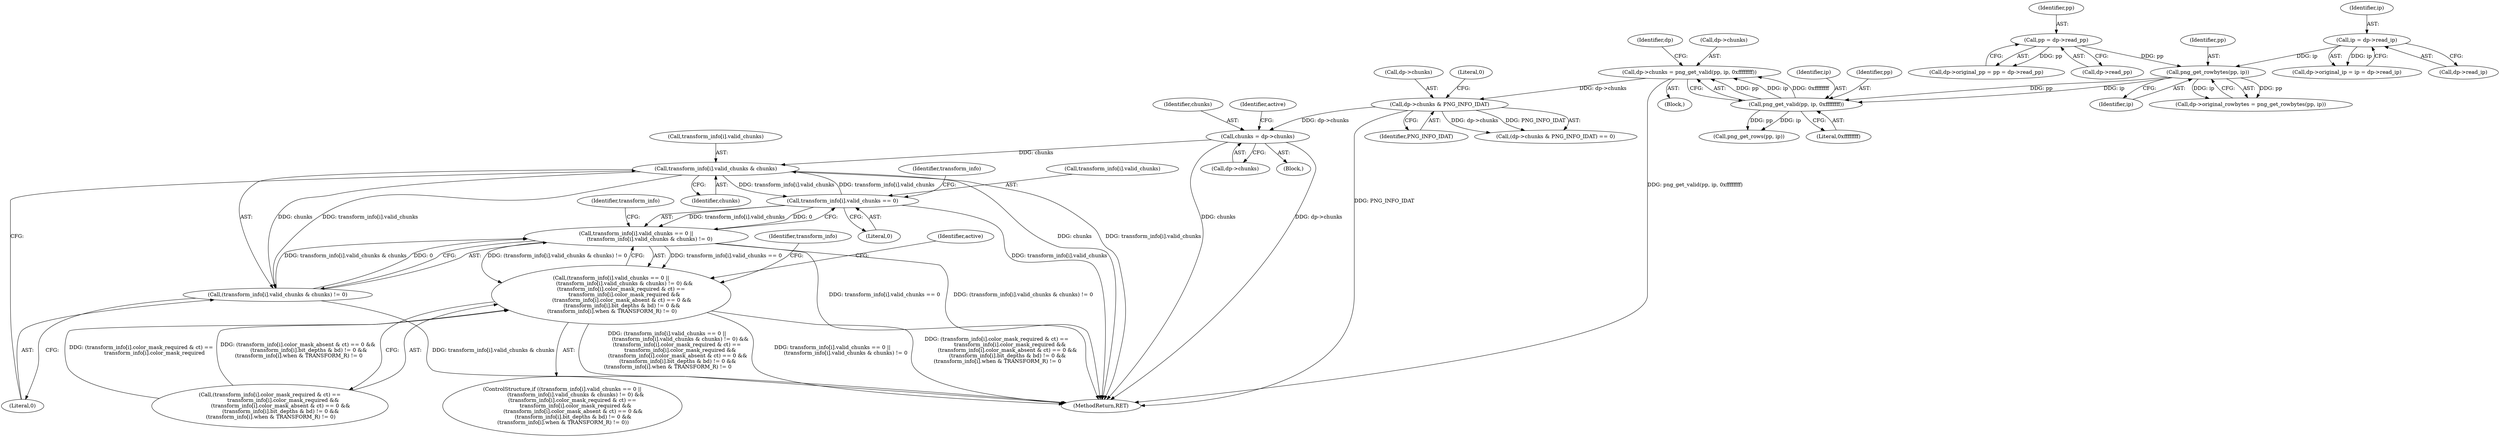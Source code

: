 digraph "0_Android_9d4853418ab2f754c2b63e091c29c5529b8b86ca_25@array" {
"1000307" [label="(Call,transform_info[i].valid_chunks & chunks)"];
"1000299" [label="(Call,transform_info[i].valid_chunks == 0)"];
"1000307" [label="(Call,transform_info[i].valid_chunks & chunks)"];
"1000244" [label="(Call,chunks = dp->chunks)"];
"1000178" [label="(Call,dp->chunks & PNG_INFO_IDAT)"];
"1000168" [label="(Call,dp->chunks = png_get_valid(pp, ip, 0xffffffff))"];
"1000172" [label="(Call,png_get_valid(pp, ip, 0xffffffff))"];
"1000155" [label="(Call,png_get_rowbytes(pp, ip))"];
"1000126" [label="(Call,pp = dp->read_pp)"];
"1000141" [label="(Call,ip = dp->read_ip)"];
"1000298" [label="(Call,transform_info[i].valid_chunks == 0 ||\n                (transform_info[i].valid_chunks & chunks) != 0)"];
"1000297" [label="(Call,(transform_info[i].valid_chunks == 0 ||\n                (transform_info[i].valid_chunks & chunks) != 0) &&\n            (transform_info[i].color_mask_required & ct) ==\n                transform_info[i].color_mask_required &&\n             (transform_info[i].color_mask_absent & ct) == 0 &&\n             (transform_info[i].bit_depths & bd) != 0 &&\n (transform_info[i].when & TRANSFORM_R) != 0)"];
"1000306" [label="(Call,(transform_info[i].valid_chunks & chunks) != 0)"];
"1000168" [label="(Call,dp->chunks = png_get_valid(pp, ip, 0xffffffff))"];
"1000128" [label="(Call,dp->read_pp)"];
"1000142" [label="(Identifier,ip)"];
"1000306" [label="(Call,(transform_info[i].valid_chunks & chunks) != 0)"];
"1000246" [label="(Call,dp->chunks)"];
"1000172" [label="(Call,png_get_valid(pp, ip, 0xffffffff))"];
"1000315" [label="(Call,(transform_info[i].color_mask_required & ct) ==\n                transform_info[i].color_mask_required &&\n             (transform_info[i].color_mask_absent & ct) == 0 &&\n             (transform_info[i].bit_depths & bd) != 0 &&\n (transform_info[i].when & TRANSFORM_R) != 0)"];
"1000245" [label="(Identifier,chunks)"];
"1000110" [label="(Block,)"];
"1000175" [label="(Literal,0xffffffff)"];
"1000182" [label="(Identifier,PNG_INFO_IDAT)"];
"1000155" [label="(Call,png_get_rowbytes(pp, ip))"];
"1000169" [label="(Call,dp->chunks)"];
"1000122" [label="(Call,dp->original_pp = pp = dp->read_pp)"];
"1000320" [label="(Identifier,transform_info)"];
"1000179" [label="(Call,dp->chunks)"];
"1000296" [label="(ControlStructure,if ((transform_info[i].valid_chunks == 0 ||\n                (transform_info[i].valid_chunks & chunks) != 0) &&\n            (transform_info[i].color_mask_required & ct) ==\n                transform_info[i].color_mask_required &&\n             (transform_info[i].color_mask_absent & ct) == 0 &&\n             (transform_info[i].bit_depths & bd) != 0 &&\n (transform_info[i].when & TRANSFORM_R) != 0))"];
"1000367" [label="(Identifier,transform_info)"];
"1000298" [label="(Call,transform_info[i].valid_chunks == 0 ||\n                (transform_info[i].valid_chunks & chunks) != 0)"];
"1000174" [label="(Identifier,ip)"];
"1000307" [label="(Call,transform_info[i].valid_chunks & chunks)"];
"1000192" [label="(Call,png_get_rows(pp, ip))"];
"1000178" [label="(Call,dp->chunks & PNG_INFO_IDAT)"];
"1000299" [label="(Call,transform_info[i].valid_chunks == 0)"];
"1000313" [label="(Identifier,chunks)"];
"1000180" [label="(Identifier,dp)"];
"1000308" [label="(Call,transform_info[i].valid_chunks)"];
"1000244" [label="(Call,chunks = dp->chunks)"];
"1000151" [label="(Call,dp->original_rowbytes = png_get_rowbytes(pp, ip))"];
"1000177" [label="(Call,(dp->chunks & PNG_INFO_IDAT) == 0)"];
"1000388" [label="(MethodReturn,RET)"];
"1000305" [label="(Literal,0)"];
"1000242" [label="(Block,)"];
"1000143" [label="(Call,dp->read_ip)"];
"1000137" [label="(Call,dp->original_ip = ip = dp->read_ip)"];
"1000173" [label="(Identifier,pp)"];
"1000127" [label="(Identifier,pp)"];
"1000141" [label="(Call,ip = dp->read_ip)"];
"1000310" [label="(Identifier,transform_info)"];
"1000359" [label="(Identifier,active)"];
"1000156" [label="(Identifier,pp)"];
"1000297" [label="(Call,(transform_info[i].valid_chunks == 0 ||\n                (transform_info[i].valid_chunks & chunks) != 0) &&\n            (transform_info[i].color_mask_required & ct) ==\n                transform_info[i].color_mask_required &&\n             (transform_info[i].color_mask_absent & ct) == 0 &&\n             (transform_info[i].bit_depths & bd) != 0 &&\n (transform_info[i].when & TRANSFORM_R) != 0)"];
"1000126" [label="(Call,pp = dp->read_pp)"];
"1000183" [label="(Literal,0)"];
"1000157" [label="(Identifier,ip)"];
"1000251" [label="(Identifier,active)"];
"1000314" [label="(Literal,0)"];
"1000300" [label="(Call,transform_info[i].valid_chunks)"];
"1000307" -> "1000306"  [label="AST: "];
"1000307" -> "1000313"  [label="CFG: "];
"1000308" -> "1000307"  [label="AST: "];
"1000313" -> "1000307"  [label="AST: "];
"1000314" -> "1000307"  [label="CFG: "];
"1000307" -> "1000388"  [label="DDG: chunks"];
"1000307" -> "1000388"  [label="DDG: transform_info[i].valid_chunks"];
"1000307" -> "1000299"  [label="DDG: transform_info[i].valid_chunks"];
"1000307" -> "1000306"  [label="DDG: transform_info[i].valid_chunks"];
"1000307" -> "1000306"  [label="DDG: chunks"];
"1000299" -> "1000307"  [label="DDG: transform_info[i].valid_chunks"];
"1000244" -> "1000307"  [label="DDG: chunks"];
"1000299" -> "1000298"  [label="AST: "];
"1000299" -> "1000305"  [label="CFG: "];
"1000300" -> "1000299"  [label="AST: "];
"1000305" -> "1000299"  [label="AST: "];
"1000310" -> "1000299"  [label="CFG: "];
"1000298" -> "1000299"  [label="CFG: "];
"1000299" -> "1000388"  [label="DDG: transform_info[i].valid_chunks"];
"1000299" -> "1000298"  [label="DDG: transform_info[i].valid_chunks"];
"1000299" -> "1000298"  [label="DDG: 0"];
"1000244" -> "1000242"  [label="AST: "];
"1000244" -> "1000246"  [label="CFG: "];
"1000245" -> "1000244"  [label="AST: "];
"1000246" -> "1000244"  [label="AST: "];
"1000251" -> "1000244"  [label="CFG: "];
"1000244" -> "1000388"  [label="DDG: chunks"];
"1000244" -> "1000388"  [label="DDG: dp->chunks"];
"1000178" -> "1000244"  [label="DDG: dp->chunks"];
"1000178" -> "1000177"  [label="AST: "];
"1000178" -> "1000182"  [label="CFG: "];
"1000179" -> "1000178"  [label="AST: "];
"1000182" -> "1000178"  [label="AST: "];
"1000183" -> "1000178"  [label="CFG: "];
"1000178" -> "1000388"  [label="DDG: PNG_INFO_IDAT"];
"1000178" -> "1000177"  [label="DDG: dp->chunks"];
"1000178" -> "1000177"  [label="DDG: PNG_INFO_IDAT"];
"1000168" -> "1000178"  [label="DDG: dp->chunks"];
"1000168" -> "1000110"  [label="AST: "];
"1000168" -> "1000172"  [label="CFG: "];
"1000169" -> "1000168"  [label="AST: "];
"1000172" -> "1000168"  [label="AST: "];
"1000180" -> "1000168"  [label="CFG: "];
"1000168" -> "1000388"  [label="DDG: png_get_valid(pp, ip, 0xffffffff)"];
"1000172" -> "1000168"  [label="DDG: pp"];
"1000172" -> "1000168"  [label="DDG: ip"];
"1000172" -> "1000168"  [label="DDG: 0xffffffff"];
"1000172" -> "1000175"  [label="CFG: "];
"1000173" -> "1000172"  [label="AST: "];
"1000174" -> "1000172"  [label="AST: "];
"1000175" -> "1000172"  [label="AST: "];
"1000155" -> "1000172"  [label="DDG: pp"];
"1000155" -> "1000172"  [label="DDG: ip"];
"1000172" -> "1000192"  [label="DDG: pp"];
"1000172" -> "1000192"  [label="DDG: ip"];
"1000155" -> "1000151"  [label="AST: "];
"1000155" -> "1000157"  [label="CFG: "];
"1000156" -> "1000155"  [label="AST: "];
"1000157" -> "1000155"  [label="AST: "];
"1000151" -> "1000155"  [label="CFG: "];
"1000155" -> "1000151"  [label="DDG: pp"];
"1000155" -> "1000151"  [label="DDG: ip"];
"1000126" -> "1000155"  [label="DDG: pp"];
"1000141" -> "1000155"  [label="DDG: ip"];
"1000126" -> "1000122"  [label="AST: "];
"1000126" -> "1000128"  [label="CFG: "];
"1000127" -> "1000126"  [label="AST: "];
"1000128" -> "1000126"  [label="AST: "];
"1000122" -> "1000126"  [label="CFG: "];
"1000126" -> "1000122"  [label="DDG: pp"];
"1000141" -> "1000137"  [label="AST: "];
"1000141" -> "1000143"  [label="CFG: "];
"1000142" -> "1000141"  [label="AST: "];
"1000143" -> "1000141"  [label="AST: "];
"1000137" -> "1000141"  [label="CFG: "];
"1000141" -> "1000137"  [label="DDG: ip"];
"1000298" -> "1000297"  [label="AST: "];
"1000298" -> "1000306"  [label="CFG: "];
"1000306" -> "1000298"  [label="AST: "];
"1000320" -> "1000298"  [label="CFG: "];
"1000297" -> "1000298"  [label="CFG: "];
"1000298" -> "1000388"  [label="DDG: transform_info[i].valid_chunks == 0"];
"1000298" -> "1000388"  [label="DDG: (transform_info[i].valid_chunks & chunks) != 0"];
"1000298" -> "1000297"  [label="DDG: transform_info[i].valid_chunks == 0"];
"1000298" -> "1000297"  [label="DDG: (transform_info[i].valid_chunks & chunks) != 0"];
"1000306" -> "1000298"  [label="DDG: transform_info[i].valid_chunks & chunks"];
"1000306" -> "1000298"  [label="DDG: 0"];
"1000297" -> "1000296"  [label="AST: "];
"1000297" -> "1000315"  [label="CFG: "];
"1000315" -> "1000297"  [label="AST: "];
"1000359" -> "1000297"  [label="CFG: "];
"1000367" -> "1000297"  [label="CFG: "];
"1000297" -> "1000388"  [label="DDG: (transform_info[i].valid_chunks == 0 ||\n                (transform_info[i].valid_chunks & chunks) != 0) &&\n            (transform_info[i].color_mask_required & ct) ==\n                transform_info[i].color_mask_required &&\n             (transform_info[i].color_mask_absent & ct) == 0 &&\n             (transform_info[i].bit_depths & bd) != 0 &&\n (transform_info[i].when & TRANSFORM_R) != 0"];
"1000297" -> "1000388"  [label="DDG: transform_info[i].valid_chunks == 0 ||\n                (transform_info[i].valid_chunks & chunks) != 0"];
"1000297" -> "1000388"  [label="DDG: (transform_info[i].color_mask_required & ct) ==\n                transform_info[i].color_mask_required &&\n             (transform_info[i].color_mask_absent & ct) == 0 &&\n             (transform_info[i].bit_depths & bd) != 0 &&\n (transform_info[i].when & TRANSFORM_R) != 0"];
"1000315" -> "1000297"  [label="DDG: (transform_info[i].color_mask_required & ct) ==\n                transform_info[i].color_mask_required"];
"1000315" -> "1000297"  [label="DDG: (transform_info[i].color_mask_absent & ct) == 0 &&\n             (transform_info[i].bit_depths & bd) != 0 &&\n (transform_info[i].when & TRANSFORM_R) != 0"];
"1000306" -> "1000314"  [label="CFG: "];
"1000314" -> "1000306"  [label="AST: "];
"1000306" -> "1000388"  [label="DDG: transform_info[i].valid_chunks & chunks"];
}
